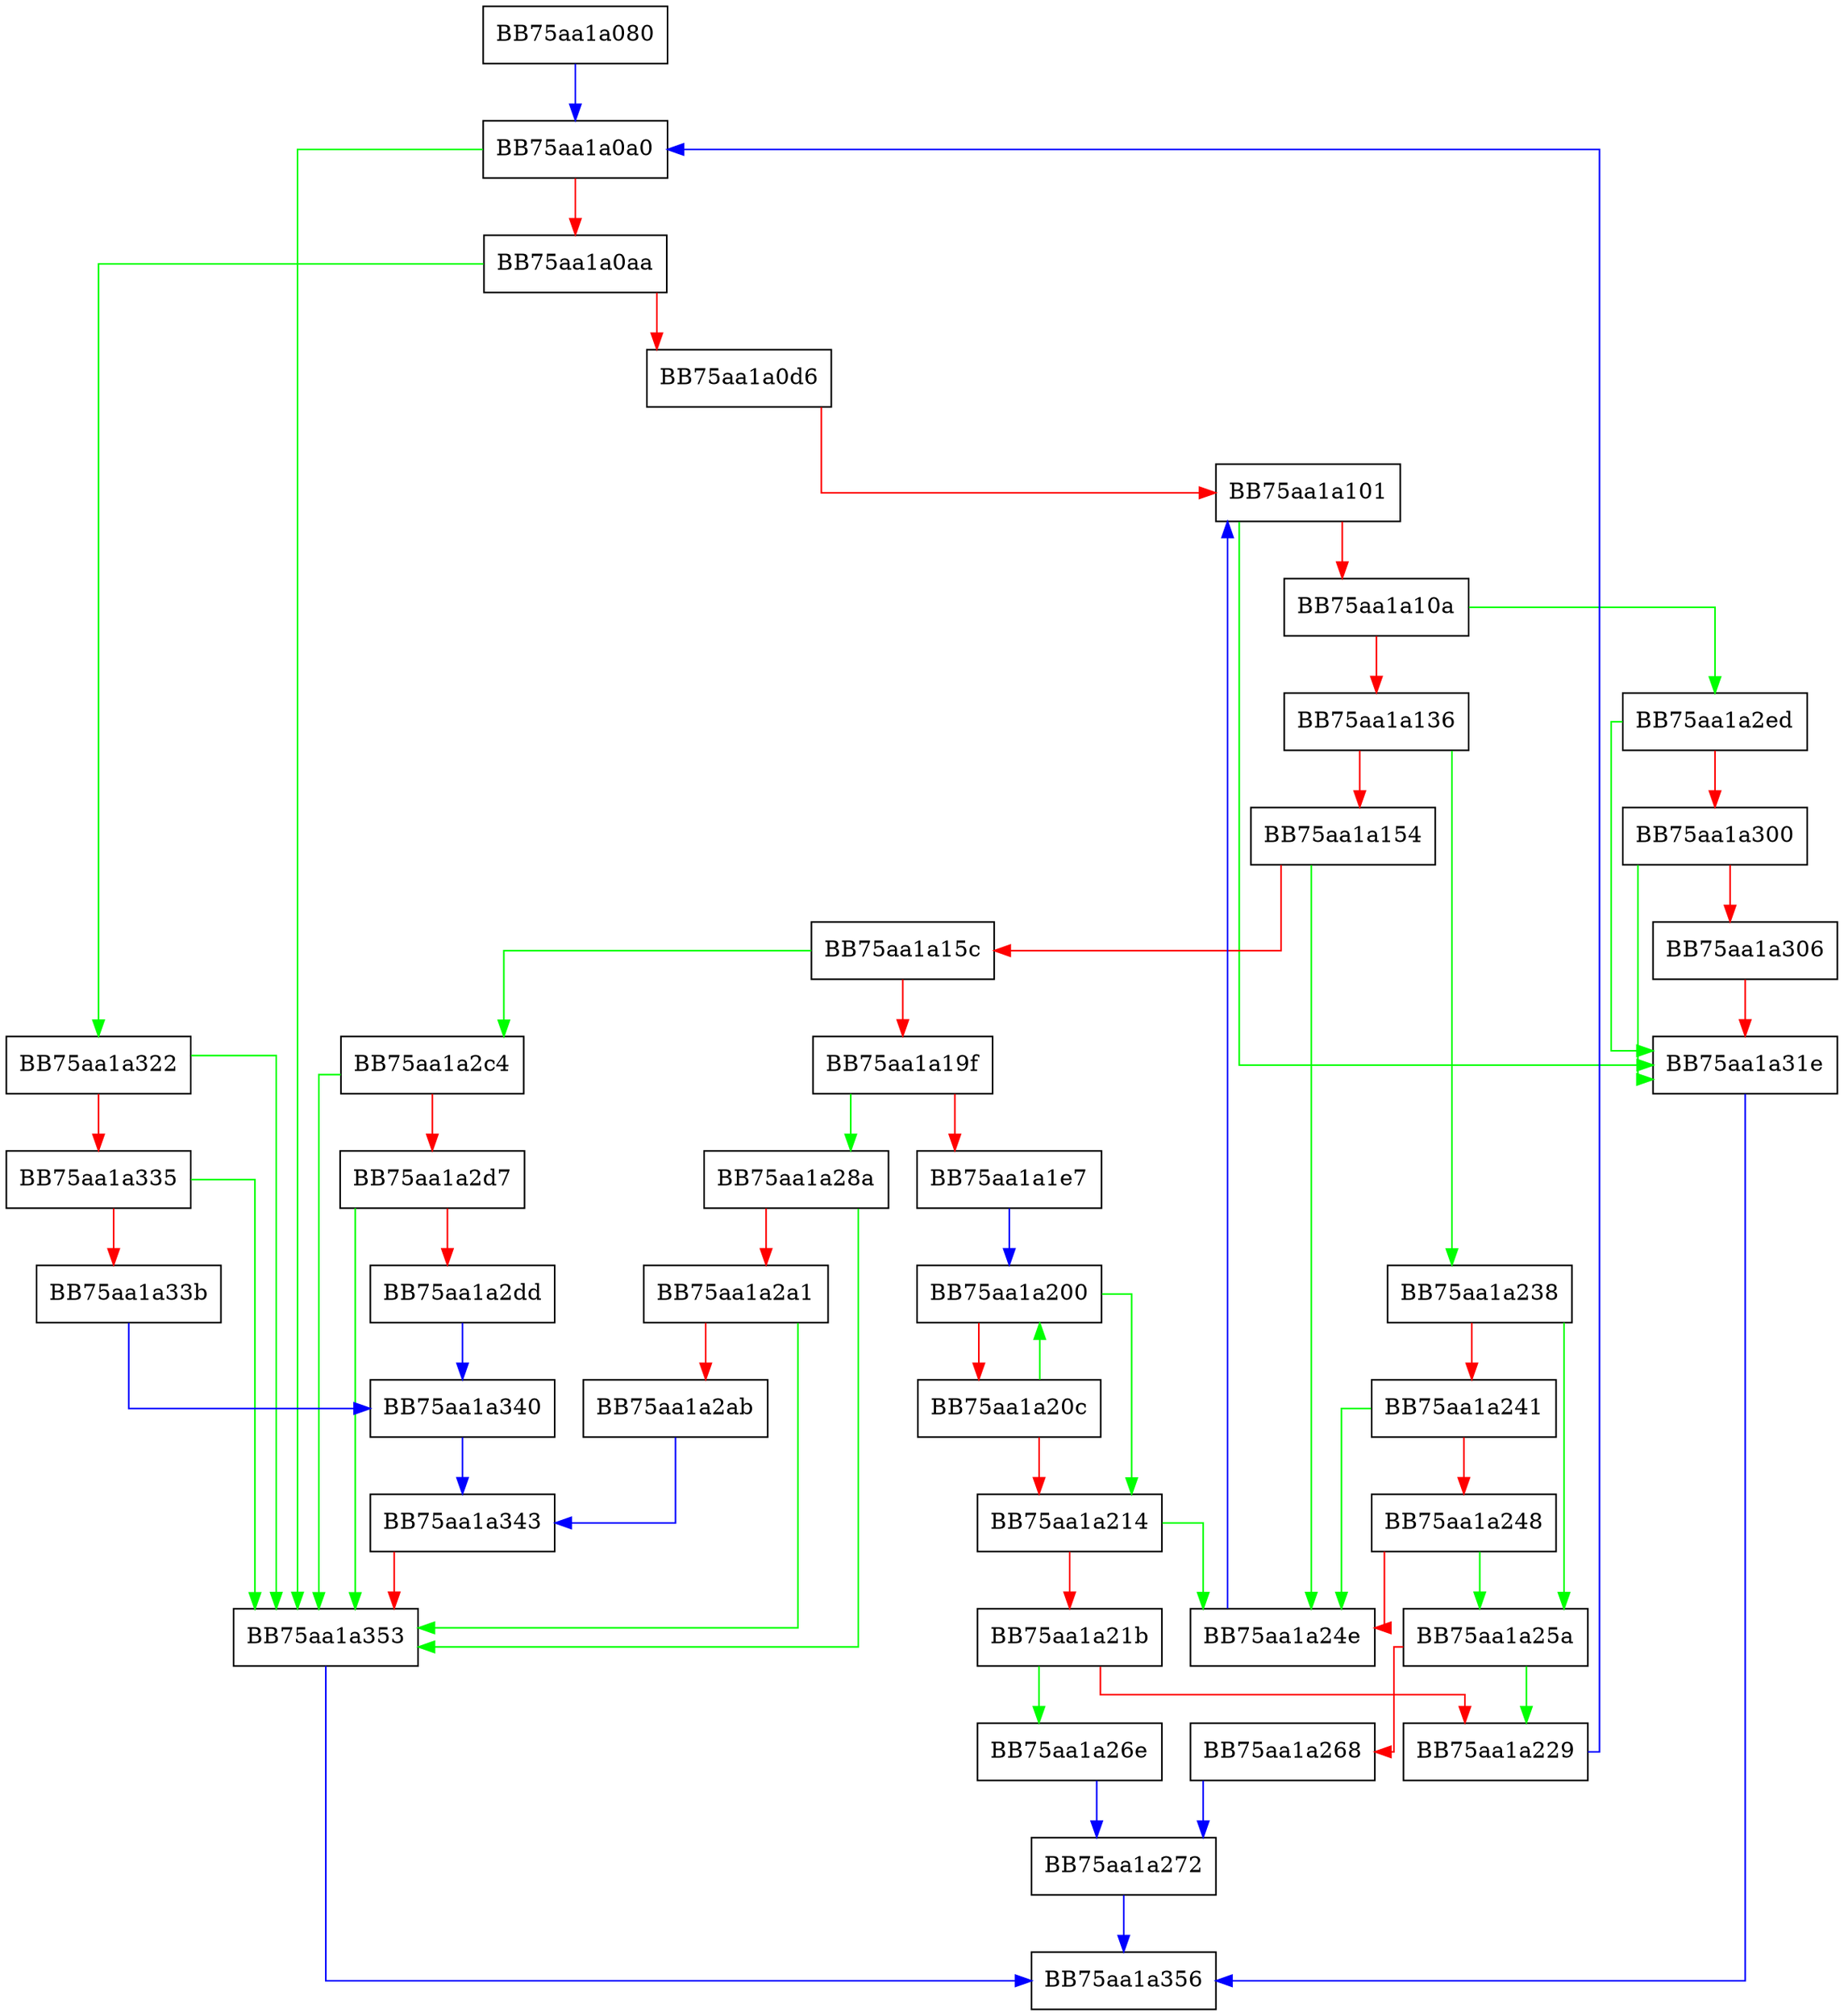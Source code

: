 digraph pe_query_level_res {
  node [shape="box"];
  graph [splines=ortho];
  BB75aa1a080 -> BB75aa1a0a0 [color="blue"];
  BB75aa1a0a0 -> BB75aa1a353 [color="green"];
  BB75aa1a0a0 -> BB75aa1a0aa [color="red"];
  BB75aa1a0aa -> BB75aa1a322 [color="green"];
  BB75aa1a0aa -> BB75aa1a0d6 [color="red"];
  BB75aa1a0d6 -> BB75aa1a101 [color="red"];
  BB75aa1a101 -> BB75aa1a31e [color="green"];
  BB75aa1a101 -> BB75aa1a10a [color="red"];
  BB75aa1a10a -> BB75aa1a2ed [color="green"];
  BB75aa1a10a -> BB75aa1a136 [color="red"];
  BB75aa1a136 -> BB75aa1a238 [color="green"];
  BB75aa1a136 -> BB75aa1a154 [color="red"];
  BB75aa1a154 -> BB75aa1a24e [color="green"];
  BB75aa1a154 -> BB75aa1a15c [color="red"];
  BB75aa1a15c -> BB75aa1a2c4 [color="green"];
  BB75aa1a15c -> BB75aa1a19f [color="red"];
  BB75aa1a19f -> BB75aa1a28a [color="green"];
  BB75aa1a19f -> BB75aa1a1e7 [color="red"];
  BB75aa1a1e7 -> BB75aa1a200 [color="blue"];
  BB75aa1a200 -> BB75aa1a214 [color="green"];
  BB75aa1a200 -> BB75aa1a20c [color="red"];
  BB75aa1a20c -> BB75aa1a200 [color="green"];
  BB75aa1a20c -> BB75aa1a214 [color="red"];
  BB75aa1a214 -> BB75aa1a24e [color="green"];
  BB75aa1a214 -> BB75aa1a21b [color="red"];
  BB75aa1a21b -> BB75aa1a26e [color="green"];
  BB75aa1a21b -> BB75aa1a229 [color="red"];
  BB75aa1a229 -> BB75aa1a0a0 [color="blue"];
  BB75aa1a238 -> BB75aa1a25a [color="green"];
  BB75aa1a238 -> BB75aa1a241 [color="red"];
  BB75aa1a241 -> BB75aa1a24e [color="green"];
  BB75aa1a241 -> BB75aa1a248 [color="red"];
  BB75aa1a248 -> BB75aa1a25a [color="green"];
  BB75aa1a248 -> BB75aa1a24e [color="red"];
  BB75aa1a24e -> BB75aa1a101 [color="blue"];
  BB75aa1a25a -> BB75aa1a229 [color="green"];
  BB75aa1a25a -> BB75aa1a268 [color="red"];
  BB75aa1a268 -> BB75aa1a272 [color="blue"];
  BB75aa1a26e -> BB75aa1a272 [color="blue"];
  BB75aa1a272 -> BB75aa1a356 [color="blue"];
  BB75aa1a28a -> BB75aa1a353 [color="green"];
  BB75aa1a28a -> BB75aa1a2a1 [color="red"];
  BB75aa1a2a1 -> BB75aa1a353 [color="green"];
  BB75aa1a2a1 -> BB75aa1a2ab [color="red"];
  BB75aa1a2ab -> BB75aa1a343 [color="blue"];
  BB75aa1a2c4 -> BB75aa1a353 [color="green"];
  BB75aa1a2c4 -> BB75aa1a2d7 [color="red"];
  BB75aa1a2d7 -> BB75aa1a353 [color="green"];
  BB75aa1a2d7 -> BB75aa1a2dd [color="red"];
  BB75aa1a2dd -> BB75aa1a340 [color="blue"];
  BB75aa1a2ed -> BB75aa1a31e [color="green"];
  BB75aa1a2ed -> BB75aa1a300 [color="red"];
  BB75aa1a300 -> BB75aa1a31e [color="green"];
  BB75aa1a300 -> BB75aa1a306 [color="red"];
  BB75aa1a306 -> BB75aa1a31e [color="red"];
  BB75aa1a31e -> BB75aa1a356 [color="blue"];
  BB75aa1a322 -> BB75aa1a353 [color="green"];
  BB75aa1a322 -> BB75aa1a335 [color="red"];
  BB75aa1a335 -> BB75aa1a353 [color="green"];
  BB75aa1a335 -> BB75aa1a33b [color="red"];
  BB75aa1a33b -> BB75aa1a340 [color="blue"];
  BB75aa1a340 -> BB75aa1a343 [color="blue"];
  BB75aa1a343 -> BB75aa1a353 [color="red"];
  BB75aa1a353 -> BB75aa1a356 [color="blue"];
}